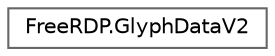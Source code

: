 digraph "Graphical Class Hierarchy"
{
 // LATEX_PDF_SIZE
  bgcolor="transparent";
  edge [fontname=Helvetica,fontsize=10,labelfontname=Helvetica,labelfontsize=10];
  node [fontname=Helvetica,fontsize=10,shape=box,height=0.2,width=0.4];
  rankdir="LR";
  Node0 [id="Node000000",label="FreeRDP.GlyphDataV2",height=0.2,width=0.4,color="grey40", fillcolor="white", style="filled",URL="$struct_free_r_d_p_1_1_glyph_data_v2.html",tooltip=" "];
}
